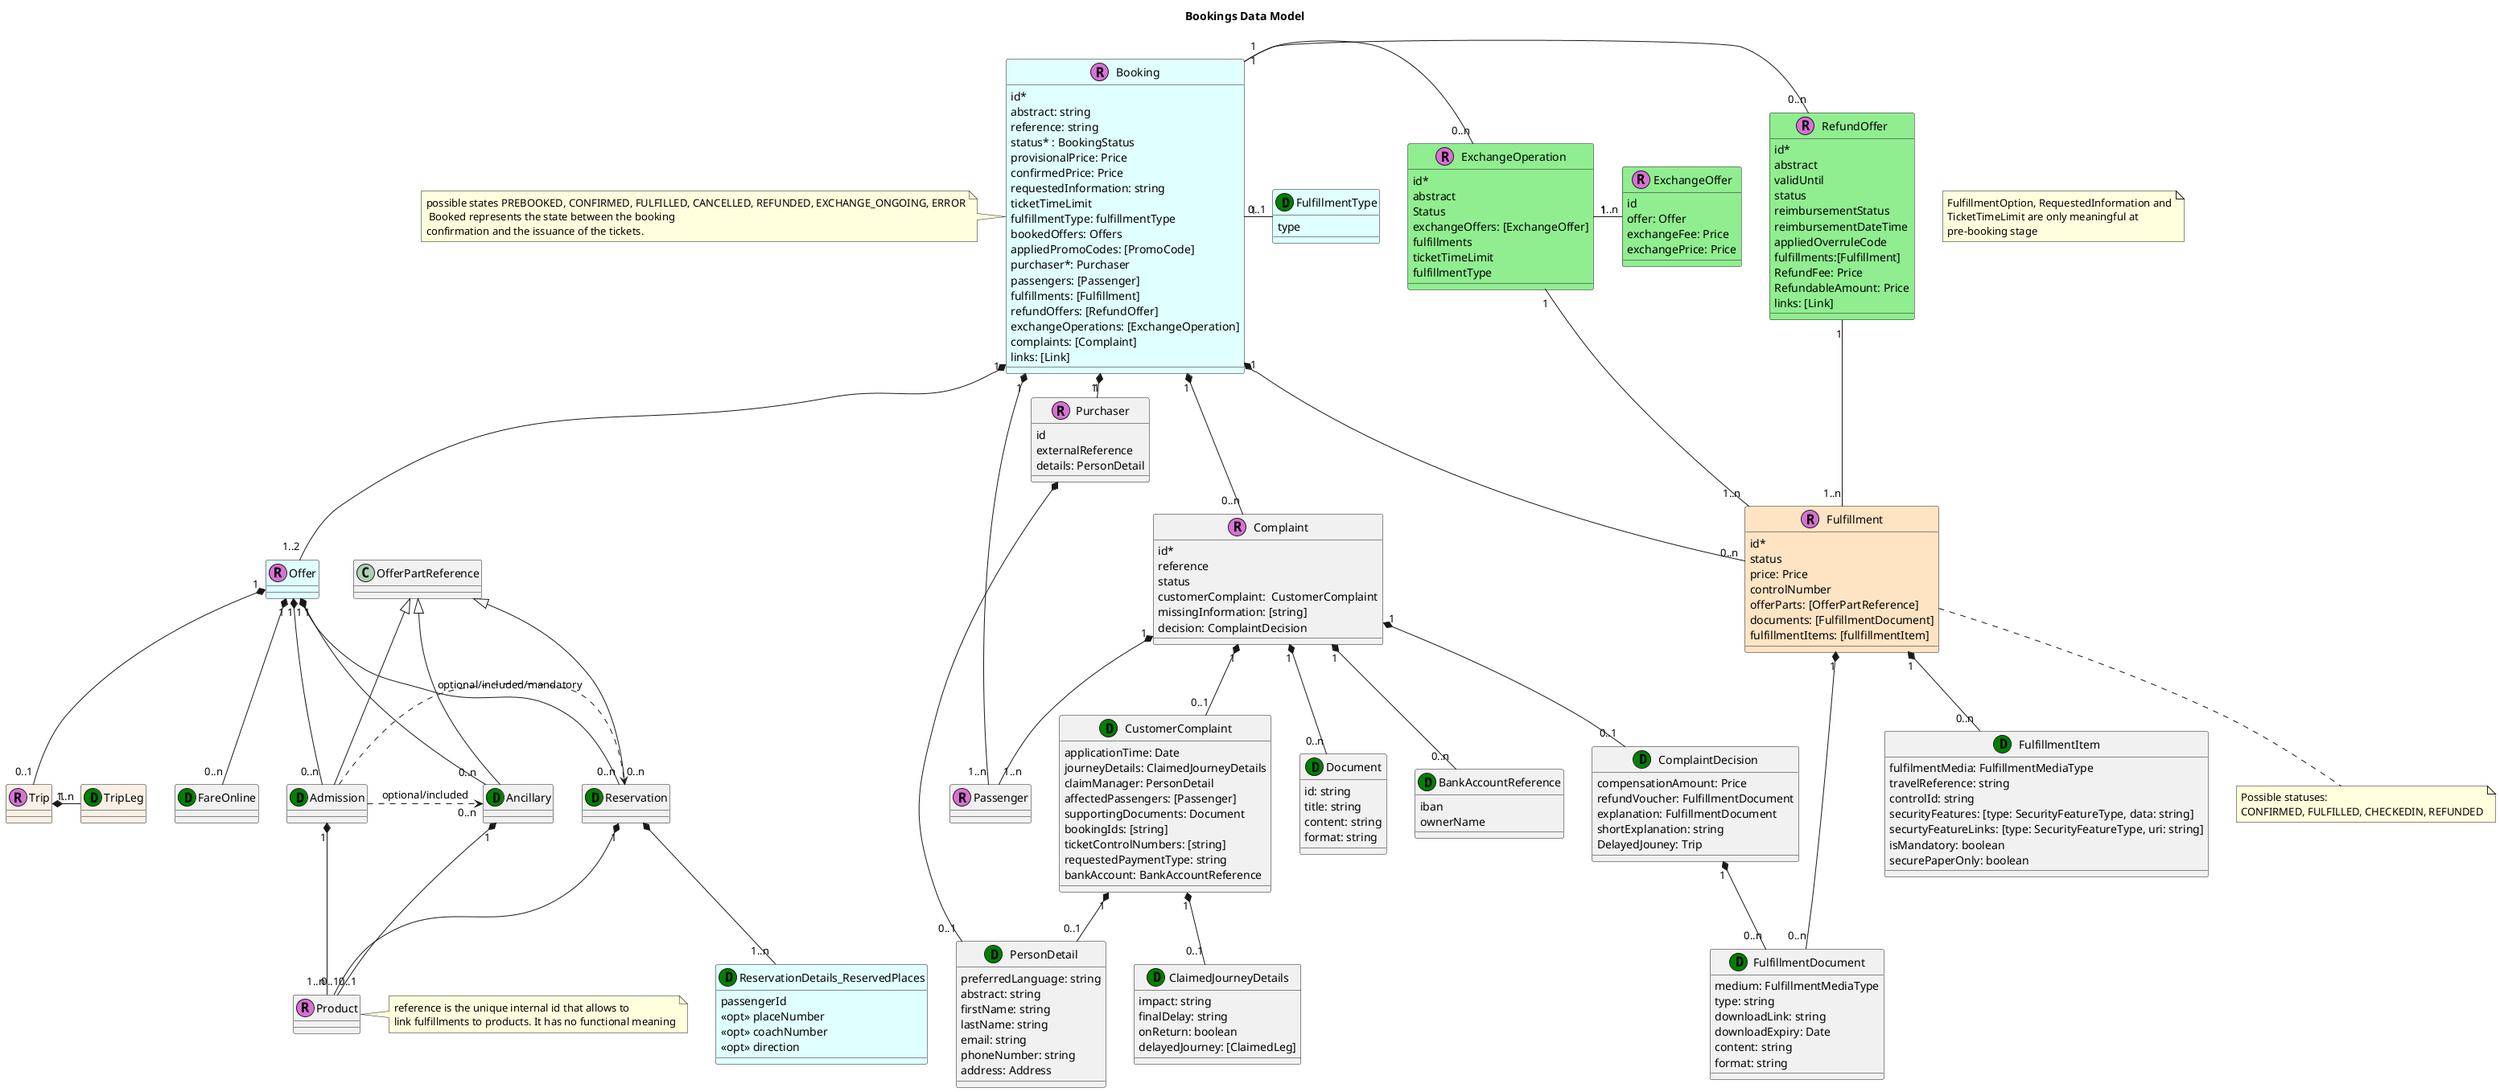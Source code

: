 @startuml
title: Bookings Data Model

class Trip <<R,Orchid>> #linen {
}

class TripLeg <<D, Green>> #linen {
}

class Offer <<R,orchid>> #lightcyan {

}


class ExchangeOffer <<R,orchid>> #lightgreen {

  id
  offer: Offer
  exchangeFee: Price
  exchangePrice: Price
}




class Ancillary <<D,green>> {
 
}

class Admission <<D,green>> {

}

class Reservation<<D,green>> {
}


class Product <<R,orchid>> {
}

class FareOnline <<D,green>> {

}

class Passenger <<R, orchid>> {
}

class PersonDetail<<D,green>> {
  preferredLanguage: string
  abstract: string
  firstName: string
  lastName: string
  email: string
  phoneNumber: string
  address: Address
}

class Purchaser <<R, orchid>> {
  id
  externalReference
  details: PersonDetail
}

class Complaint <<R, orchid>> {
  id*
  reference
  status
  customerComplaint:  CustomerComplaint
  missingInformation: [string]
  decision: ComplaintDecision
}

class CustomerComplaint <<D, green>> {
  applicationTime: Date
  journeyDetails: ClaimedJourneyDetails
  claimManager: PersonDetail
  affectedPassengers: [Passenger]
  supportingDocuments: Document
  bookingIds: [string]
  ticketControlNumbers: [string]
  requestedPaymentType: string
  bankAccount: BankAccountReference
  
}

class Document <<D, green>> {
  id: string
  title: string
  content: string
  format: string
  
}

class ClaimedJourneyDetails <<D, green>> {
  impact: string
  finalDelay: string
  onReturn: boolean
  delayedJourney: [ClaimedLeg]
 
}

class ComplaintDecision <<D, green>>{
  compensationAmount: Price
  refundVoucher: FulfillmentDocument
  explanation: FulfillmentDocument
  shortExplanation: string
  DelayedJouney: Trip
}

class BankAccountReference <<D, green>>{
  iban
  ownerName
}

class Booking <<R,orchid>> #lightcyan {
  id*
  abstract: string
  reference: string
  status* : BookingStatus
  provisionalPrice: Price
  confirmedPrice: Price
  requestedInformation: string
  ticketTimeLimit
  fulfillmentType: fulfillmentType
  bookedOffers: Offers
  appliedPromoCodes: [PromoCode]
  purchaser*: Purchaser
  passengers: [Passenger]
  fulfillments: [Fulfillment]
  refundOffers: [RefundOffer]
  exchangeOperations: [ExchangeOperation]
  complaints: [Complaint]
  links: [Link]
}
note left: possible states PREBOOKED, CONFIRMED, FULFILLED, CANCELLED, REFUNDED, EXCHANGE_ONGOING, ERROR\n Booked represents the state between the booking\nconfirmation and the issuance of the tickets.

class FulfillmentType <<D,green>> #lightcyan  {
  type
}

class ReservationDetails_ReservedPlaces<<D, green>> #lightcyan {
  passengerId
  <<opt>> placeNumber
  <<opt>> coachNumber
  <<opt>> direction
}

note right of Product
  reference is the unique internal id that allows to
  link fulfillments to products. It has no functional meaning
end note

class Fulfillment  <<R,orchid>> #bisque{
  id*
  status
  price: Price
  controlNumber
  offerParts: [OfferPartReference]
  documents: [FulfillmentDocument]
  fulfillmentItems: [fullfillmentItem]
}

class FulfillmentItem <<D, green>>{
  fulfilmentMedia: FulfillmentMediaType
  travelReference: string
  controlId: string
  securityFeatures: [type: SecurityFeatureType, data: string]
  securtyFeatureLinks: [type: SecurityFeatureType, uri: string]
  isMandatory: boolean
  securePaperOnly: boolean
}

class FulfillmentDocument <<D, green>>{
  medium: FulfillmentMediaType
  type: string
  downloadLink: string
  downloadExpiry: Date
  content: string
  format: string

}

class RefundOffer <<R, orchid>> #lightgreen {
  id*
  abstract
  validUntil
  status
  reimbursementStatus
  reimbursementDateTime
  appliedOverruleCode
  fulfillments:[Fulfillment]
  RefundFee: Price
  RefundableAmount: Price
  links: [Link]
}

class ExchangeOperation <<R, orchid>> #lightgreen {
  id*
  abstract
  Status
  exchangeOffers: [ExchangeOffer]
  fulfillments
  ticketTimeLimit
  fulfillmentType
}

note bottom of Fulfillment
  Possible statuses:
  CONFIRMED, FULFILLED, CHECKEDIN, REFUNDED
end note

Booking "1"*-"1..n" Passenger
Booking "1"*-"1" Purchaser
Booking "1"-"0..n" RefundOffer
Booking "1"-"0..n" ExchangeOperation
Booking "1"-"0..1" FulfillmentType
RefundOffer "1"--"1..n" Fulfillment
ExchangeOperation "1"--"1..n" Fulfillment
ExchangeOperation "1"-"1..n" ExchangeOffer
Booking "1"*--"1..2" Offer
Trip "1" *- "1..n" TripLeg
Booking "1"*--"0..n" Fulfillment
Booking "1"*--"0..n" Complaint
Fulfillment "1"*--"0..n" FulfillmentDocument
Fulfillment "1"*--"0..n" FulfillmentItem
Complaint "1"*--"0..1" ComplaintDecision
Complaint "1"*--"0..1" CustomerComplaint
CustomerComplaint "1"*--"0..1" PersonDetail
CustomerComplaint "1"*--"0..1" ClaimedJourneyDetails
Complaint "1"*--"0..n" Document
Complaint "1"*--"1..n" Passenger
Complaint "1"*--"0..n" BankAccountReference
ComplaintDecision "1"*--"0..n" FulfillmentDocument

Purchaser *-- "0..1" PersonDetail

Admission "1"*--"1..n" Product
Reservation"1"*--"0..1" Product
Ancillary "1"*--"0..1" Product

Offer "1" *-- "0..n" Admission
Offer "1" *-- "0..n" Reservation
Offer "1" *-- "0..n" FareOnline
Offer "1" *-- "0..n" Ancillary
Offer "1"*--"0..1" Trip
OfferPartReference <|-- Admission
OfferPartReference <|-- Reservation
OfferPartReference <|-- Ancillary
Admission .>"0..n" Reservation:optional/included/mandatory
Admission .>"0..n" Ancillary:optional/included
Reservation*--"1..n" ReservationDetails_ReservedPlaces


note as floatingNote
FulfillmentOption, RequestedInformation and
TicketTimeLimit are only meaningful at
pre-booking stage
end note
@enduml
